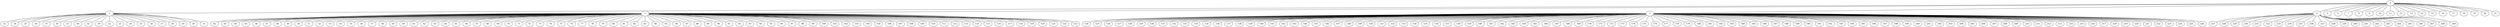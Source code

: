 
graph graphname {
    0 -- 1
0 -- 2
0 -- 3
0 -- 4
0 -- 5
0 -- 6
0 -- 7
0 -- 8
0 -- 9
0 -- 10
0 -- 11
0 -- 12
0 -- 13
0 -- 14
0 -- 15
0 -- 16
0 -- 17
0 -- 18
0 -- 19
0 -- 20
0 -- 21
1 -- 32
1 -- 34
1 -- 35
1 -- 36
1 -- 37
1 -- 38
1 -- 33
1 -- 40
1 -- 41
1 -- 39
1 -- 22
1 -- 23
1 -- 24
1 -- 25
1 -- 26
1 -- 27
1 -- 28
1 -- 29
1 -- 30
1 -- 31
2 -- 42
2 -- 43
2 -- 44
2 -- 45
2 -- 46
2 -- 47
2 -- 48
2 -- 49
2 -- 50
2 -- 51
2 -- 52
2 -- 53
2 -- 54
2 -- 55
2 -- 56
2 -- 57
2 -- 58
2 -- 59
2 -- 60
2 -- 61
2 -- 62
2 -- 63
2 -- 64
2 -- 65
2 -- 66
2 -- 67
2 -- 68
2 -- 69
2 -- 70
2 -- 71
2 -- 72
2 -- 73
2 -- 74
2 -- 75
2 -- 76
2 -- 77
2 -- 78
2 -- 79
2 -- 80
2 -- 81
2 -- 82
2 -- 83
2 -- 84
2 -- 85
2 -- 86
2 -- 87
2 -- 88
2 -- 89
2 -- 90
2 -- 91
2 -- 92
2 -- 93
2 -- 94
2 -- 95
2 -- 96
2 -- 97
2 -- 98
2 -- 99
2 -- 100
2 -- 101
2 -- 102
2 -- 103
2 -- 104
2 -- 105
2 -- 106
2 -- 107
2 -- 108
2 -- 109
2 -- 110
2 -- 111
2 -- 112
2 -- 113
2 -- 114
2 -- 115
2 -- 116
2 -- 117
2 -- 118
2 -- 119
2 -- 120
2 -- 121
2 -- 122
2 -- 123
3 -- 124
3 -- 125
3 -- 126
3 -- 127
3 -- 128
3 -- 129
3 -- 130
3 -- 131
3 -- 132
3 -- 133
3 -- 134
3 -- 135
3 -- 136
3 -- 137
3 -- 138
3 -- 139
3 -- 140
3 -- 141
3 -- 142
3 -- 143
3 -- 144
3 -- 145
3 -- 146
3 -- 147
3 -- 148
3 -- 149
3 -- 150
3 -- 151
3 -- 152
3 -- 153
3 -- 154
3 -- 155
3 -- 156
3 -- 157
3 -- 158
3 -- 159
3 -- 160
3 -- 161
3 -- 162
3 -- 163
3 -- 164
3 -- 165
3 -- 166
3 -- 167
3 -- 168
3 -- 169
3 -- 170
3 -- 171
3 -- 172
3 -- 173
3 -- 174
3 -- 175
3 -- 176
3 -- 177
3 -- 178
3 -- 179
3 -- 180
3 -- 181
3 -- 182
3 -- 183
3 -- 184
3 -- 185
3 -- 186
3 -- 187
3 -- 188
3 -- 189
3 -- 190
3 -- 191
3 -- 192
3 -- 193
3 -- 194
3 -- 195
3 -- 196
3 -- 197
3 -- 198
3 -- 199
3 -- 200
3 -- 201
3 -- 202
3 -- 203
3 -- 204
3 -- 205
3 -- 206
3 -- 207
3 -- 208
3 -- 209
3 -- 210
3 -- 211
3 -- 212
3 -- 213
3 -- 214
3 -- 215
3 -- 216
3 -- 217
3 -- 218
3 -- 219
3 -- 220
3 -- 221
3 -- 222
3 -- 223
3 -- 224
3 -- 225
3 -- 226
4 -- 227
4 -- 228
4 -- 229
4 -- 230
4 -- 231
4 -- 232
4 -- 233
4 -- 234
4 -- 235
4 -- 236
4 -- 237
4 -- 238
4 -- 239
4 -- 240
4 -- 241
4 -- 242
4 -- 243
4 -- 244
4 -- 245
4 -- 246
4 -- 247
4 -- 248
4 -- 249

}
